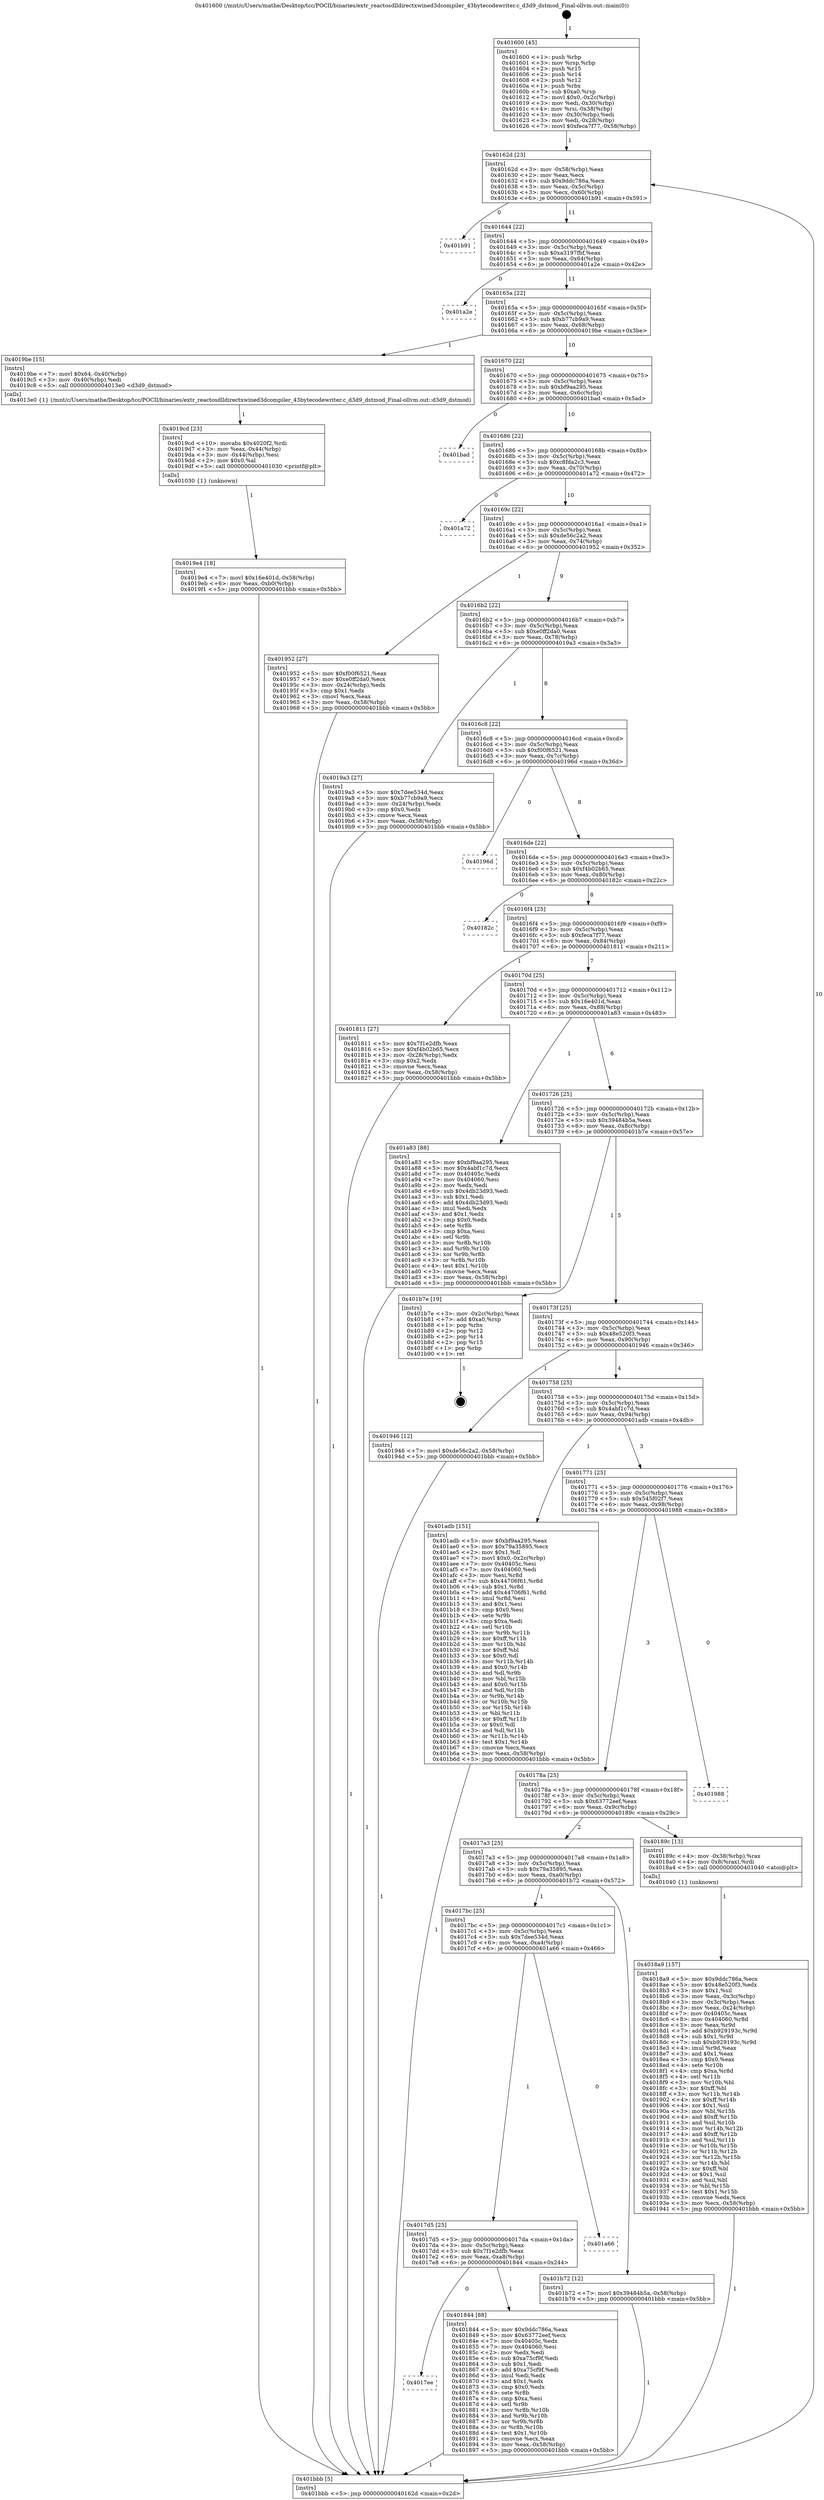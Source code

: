 digraph "0x401600" {
  label = "0x401600 (/mnt/c/Users/mathe/Desktop/tcc/POCII/binaries/extr_reactosdlldirectxwined3dcompiler_43bytecodewriter.c_d3d9_dstmod_Final-ollvm.out::main(0))"
  labelloc = "t"
  node[shape=record]

  Entry [label="",width=0.3,height=0.3,shape=circle,fillcolor=black,style=filled]
  "0x40162d" [label="{
     0x40162d [23]\l
     | [instrs]\l
     &nbsp;&nbsp;0x40162d \<+3\>: mov -0x58(%rbp),%eax\l
     &nbsp;&nbsp;0x401630 \<+2\>: mov %eax,%ecx\l
     &nbsp;&nbsp;0x401632 \<+6\>: sub $0x9ddc786a,%ecx\l
     &nbsp;&nbsp;0x401638 \<+3\>: mov %eax,-0x5c(%rbp)\l
     &nbsp;&nbsp;0x40163b \<+3\>: mov %ecx,-0x60(%rbp)\l
     &nbsp;&nbsp;0x40163e \<+6\>: je 0000000000401b91 \<main+0x591\>\l
  }"]
  "0x401b91" [label="{
     0x401b91\l
  }", style=dashed]
  "0x401644" [label="{
     0x401644 [22]\l
     | [instrs]\l
     &nbsp;&nbsp;0x401644 \<+5\>: jmp 0000000000401649 \<main+0x49\>\l
     &nbsp;&nbsp;0x401649 \<+3\>: mov -0x5c(%rbp),%eax\l
     &nbsp;&nbsp;0x40164c \<+5\>: sub $0xa3197fbf,%eax\l
     &nbsp;&nbsp;0x401651 \<+3\>: mov %eax,-0x64(%rbp)\l
     &nbsp;&nbsp;0x401654 \<+6\>: je 0000000000401a2e \<main+0x42e\>\l
  }"]
  Exit [label="",width=0.3,height=0.3,shape=circle,fillcolor=black,style=filled,peripheries=2]
  "0x401a2e" [label="{
     0x401a2e\l
  }", style=dashed]
  "0x40165a" [label="{
     0x40165a [22]\l
     | [instrs]\l
     &nbsp;&nbsp;0x40165a \<+5\>: jmp 000000000040165f \<main+0x5f\>\l
     &nbsp;&nbsp;0x40165f \<+3\>: mov -0x5c(%rbp),%eax\l
     &nbsp;&nbsp;0x401662 \<+5\>: sub $0xb77cb9a9,%eax\l
     &nbsp;&nbsp;0x401667 \<+3\>: mov %eax,-0x68(%rbp)\l
     &nbsp;&nbsp;0x40166a \<+6\>: je 00000000004019be \<main+0x3be\>\l
  }"]
  "0x4019e4" [label="{
     0x4019e4 [18]\l
     | [instrs]\l
     &nbsp;&nbsp;0x4019e4 \<+7\>: movl $0x16e401d,-0x58(%rbp)\l
     &nbsp;&nbsp;0x4019eb \<+6\>: mov %eax,-0xb0(%rbp)\l
     &nbsp;&nbsp;0x4019f1 \<+5\>: jmp 0000000000401bbb \<main+0x5bb\>\l
  }"]
  "0x4019be" [label="{
     0x4019be [15]\l
     | [instrs]\l
     &nbsp;&nbsp;0x4019be \<+7\>: movl $0x64,-0x40(%rbp)\l
     &nbsp;&nbsp;0x4019c5 \<+3\>: mov -0x40(%rbp),%edi\l
     &nbsp;&nbsp;0x4019c8 \<+5\>: call 00000000004013e0 \<d3d9_dstmod\>\l
     | [calls]\l
     &nbsp;&nbsp;0x4013e0 \{1\} (/mnt/c/Users/mathe/Desktop/tcc/POCII/binaries/extr_reactosdlldirectxwined3dcompiler_43bytecodewriter.c_d3d9_dstmod_Final-ollvm.out::d3d9_dstmod)\l
  }"]
  "0x401670" [label="{
     0x401670 [22]\l
     | [instrs]\l
     &nbsp;&nbsp;0x401670 \<+5\>: jmp 0000000000401675 \<main+0x75\>\l
     &nbsp;&nbsp;0x401675 \<+3\>: mov -0x5c(%rbp),%eax\l
     &nbsp;&nbsp;0x401678 \<+5\>: sub $0xbf9aa295,%eax\l
     &nbsp;&nbsp;0x40167d \<+3\>: mov %eax,-0x6c(%rbp)\l
     &nbsp;&nbsp;0x401680 \<+6\>: je 0000000000401bad \<main+0x5ad\>\l
  }"]
  "0x4019cd" [label="{
     0x4019cd [23]\l
     | [instrs]\l
     &nbsp;&nbsp;0x4019cd \<+10\>: movabs $0x4020f2,%rdi\l
     &nbsp;&nbsp;0x4019d7 \<+3\>: mov %eax,-0x44(%rbp)\l
     &nbsp;&nbsp;0x4019da \<+3\>: mov -0x44(%rbp),%esi\l
     &nbsp;&nbsp;0x4019dd \<+2\>: mov $0x0,%al\l
     &nbsp;&nbsp;0x4019df \<+5\>: call 0000000000401030 \<printf@plt\>\l
     | [calls]\l
     &nbsp;&nbsp;0x401030 \{1\} (unknown)\l
  }"]
  "0x401bad" [label="{
     0x401bad\l
  }", style=dashed]
  "0x401686" [label="{
     0x401686 [22]\l
     | [instrs]\l
     &nbsp;&nbsp;0x401686 \<+5\>: jmp 000000000040168b \<main+0x8b\>\l
     &nbsp;&nbsp;0x40168b \<+3\>: mov -0x5c(%rbp),%eax\l
     &nbsp;&nbsp;0x40168e \<+5\>: sub $0xc8fda2c3,%eax\l
     &nbsp;&nbsp;0x401693 \<+3\>: mov %eax,-0x70(%rbp)\l
     &nbsp;&nbsp;0x401696 \<+6\>: je 0000000000401a72 \<main+0x472\>\l
  }"]
  "0x4018a9" [label="{
     0x4018a9 [157]\l
     | [instrs]\l
     &nbsp;&nbsp;0x4018a9 \<+5\>: mov $0x9ddc786a,%ecx\l
     &nbsp;&nbsp;0x4018ae \<+5\>: mov $0x48e520f3,%edx\l
     &nbsp;&nbsp;0x4018b3 \<+3\>: mov $0x1,%sil\l
     &nbsp;&nbsp;0x4018b6 \<+3\>: mov %eax,-0x3c(%rbp)\l
     &nbsp;&nbsp;0x4018b9 \<+3\>: mov -0x3c(%rbp),%eax\l
     &nbsp;&nbsp;0x4018bc \<+3\>: mov %eax,-0x24(%rbp)\l
     &nbsp;&nbsp;0x4018bf \<+7\>: mov 0x40405c,%eax\l
     &nbsp;&nbsp;0x4018c6 \<+8\>: mov 0x404060,%r8d\l
     &nbsp;&nbsp;0x4018ce \<+3\>: mov %eax,%r9d\l
     &nbsp;&nbsp;0x4018d1 \<+7\>: add $0xb929193c,%r9d\l
     &nbsp;&nbsp;0x4018d8 \<+4\>: sub $0x1,%r9d\l
     &nbsp;&nbsp;0x4018dc \<+7\>: sub $0xb929193c,%r9d\l
     &nbsp;&nbsp;0x4018e3 \<+4\>: imul %r9d,%eax\l
     &nbsp;&nbsp;0x4018e7 \<+3\>: and $0x1,%eax\l
     &nbsp;&nbsp;0x4018ea \<+3\>: cmp $0x0,%eax\l
     &nbsp;&nbsp;0x4018ed \<+4\>: sete %r10b\l
     &nbsp;&nbsp;0x4018f1 \<+4\>: cmp $0xa,%r8d\l
     &nbsp;&nbsp;0x4018f5 \<+4\>: setl %r11b\l
     &nbsp;&nbsp;0x4018f9 \<+3\>: mov %r10b,%bl\l
     &nbsp;&nbsp;0x4018fc \<+3\>: xor $0xff,%bl\l
     &nbsp;&nbsp;0x4018ff \<+3\>: mov %r11b,%r14b\l
     &nbsp;&nbsp;0x401902 \<+4\>: xor $0xff,%r14b\l
     &nbsp;&nbsp;0x401906 \<+4\>: xor $0x1,%sil\l
     &nbsp;&nbsp;0x40190a \<+3\>: mov %bl,%r15b\l
     &nbsp;&nbsp;0x40190d \<+4\>: and $0xff,%r15b\l
     &nbsp;&nbsp;0x401911 \<+3\>: and %sil,%r10b\l
     &nbsp;&nbsp;0x401914 \<+3\>: mov %r14b,%r12b\l
     &nbsp;&nbsp;0x401917 \<+4\>: and $0xff,%r12b\l
     &nbsp;&nbsp;0x40191b \<+3\>: and %sil,%r11b\l
     &nbsp;&nbsp;0x40191e \<+3\>: or %r10b,%r15b\l
     &nbsp;&nbsp;0x401921 \<+3\>: or %r11b,%r12b\l
     &nbsp;&nbsp;0x401924 \<+3\>: xor %r12b,%r15b\l
     &nbsp;&nbsp;0x401927 \<+3\>: or %r14b,%bl\l
     &nbsp;&nbsp;0x40192a \<+3\>: xor $0xff,%bl\l
     &nbsp;&nbsp;0x40192d \<+4\>: or $0x1,%sil\l
     &nbsp;&nbsp;0x401931 \<+3\>: and %sil,%bl\l
     &nbsp;&nbsp;0x401934 \<+3\>: or %bl,%r15b\l
     &nbsp;&nbsp;0x401937 \<+4\>: test $0x1,%r15b\l
     &nbsp;&nbsp;0x40193b \<+3\>: cmovne %edx,%ecx\l
     &nbsp;&nbsp;0x40193e \<+3\>: mov %ecx,-0x58(%rbp)\l
     &nbsp;&nbsp;0x401941 \<+5\>: jmp 0000000000401bbb \<main+0x5bb\>\l
  }"]
  "0x401a72" [label="{
     0x401a72\l
  }", style=dashed]
  "0x40169c" [label="{
     0x40169c [22]\l
     | [instrs]\l
     &nbsp;&nbsp;0x40169c \<+5\>: jmp 00000000004016a1 \<main+0xa1\>\l
     &nbsp;&nbsp;0x4016a1 \<+3\>: mov -0x5c(%rbp),%eax\l
     &nbsp;&nbsp;0x4016a4 \<+5\>: sub $0xde56c2a2,%eax\l
     &nbsp;&nbsp;0x4016a9 \<+3\>: mov %eax,-0x74(%rbp)\l
     &nbsp;&nbsp;0x4016ac \<+6\>: je 0000000000401952 \<main+0x352\>\l
  }"]
  "0x4017ee" [label="{
     0x4017ee\l
  }", style=dashed]
  "0x401952" [label="{
     0x401952 [27]\l
     | [instrs]\l
     &nbsp;&nbsp;0x401952 \<+5\>: mov $0xf00f6521,%eax\l
     &nbsp;&nbsp;0x401957 \<+5\>: mov $0xe0ff2da0,%ecx\l
     &nbsp;&nbsp;0x40195c \<+3\>: mov -0x24(%rbp),%edx\l
     &nbsp;&nbsp;0x40195f \<+3\>: cmp $0x1,%edx\l
     &nbsp;&nbsp;0x401962 \<+3\>: cmovl %ecx,%eax\l
     &nbsp;&nbsp;0x401965 \<+3\>: mov %eax,-0x58(%rbp)\l
     &nbsp;&nbsp;0x401968 \<+5\>: jmp 0000000000401bbb \<main+0x5bb\>\l
  }"]
  "0x4016b2" [label="{
     0x4016b2 [22]\l
     | [instrs]\l
     &nbsp;&nbsp;0x4016b2 \<+5\>: jmp 00000000004016b7 \<main+0xb7\>\l
     &nbsp;&nbsp;0x4016b7 \<+3\>: mov -0x5c(%rbp),%eax\l
     &nbsp;&nbsp;0x4016ba \<+5\>: sub $0xe0ff2da0,%eax\l
     &nbsp;&nbsp;0x4016bf \<+3\>: mov %eax,-0x78(%rbp)\l
     &nbsp;&nbsp;0x4016c2 \<+6\>: je 00000000004019a3 \<main+0x3a3\>\l
  }"]
  "0x401844" [label="{
     0x401844 [88]\l
     | [instrs]\l
     &nbsp;&nbsp;0x401844 \<+5\>: mov $0x9ddc786a,%eax\l
     &nbsp;&nbsp;0x401849 \<+5\>: mov $0x63772eef,%ecx\l
     &nbsp;&nbsp;0x40184e \<+7\>: mov 0x40405c,%edx\l
     &nbsp;&nbsp;0x401855 \<+7\>: mov 0x404060,%esi\l
     &nbsp;&nbsp;0x40185c \<+2\>: mov %edx,%edi\l
     &nbsp;&nbsp;0x40185e \<+6\>: sub $0xa75cf9f,%edi\l
     &nbsp;&nbsp;0x401864 \<+3\>: sub $0x1,%edi\l
     &nbsp;&nbsp;0x401867 \<+6\>: add $0xa75cf9f,%edi\l
     &nbsp;&nbsp;0x40186d \<+3\>: imul %edi,%edx\l
     &nbsp;&nbsp;0x401870 \<+3\>: and $0x1,%edx\l
     &nbsp;&nbsp;0x401873 \<+3\>: cmp $0x0,%edx\l
     &nbsp;&nbsp;0x401876 \<+4\>: sete %r8b\l
     &nbsp;&nbsp;0x40187a \<+3\>: cmp $0xa,%esi\l
     &nbsp;&nbsp;0x40187d \<+4\>: setl %r9b\l
     &nbsp;&nbsp;0x401881 \<+3\>: mov %r8b,%r10b\l
     &nbsp;&nbsp;0x401884 \<+3\>: and %r9b,%r10b\l
     &nbsp;&nbsp;0x401887 \<+3\>: xor %r9b,%r8b\l
     &nbsp;&nbsp;0x40188a \<+3\>: or %r8b,%r10b\l
     &nbsp;&nbsp;0x40188d \<+4\>: test $0x1,%r10b\l
     &nbsp;&nbsp;0x401891 \<+3\>: cmovne %ecx,%eax\l
     &nbsp;&nbsp;0x401894 \<+3\>: mov %eax,-0x58(%rbp)\l
     &nbsp;&nbsp;0x401897 \<+5\>: jmp 0000000000401bbb \<main+0x5bb\>\l
  }"]
  "0x4019a3" [label="{
     0x4019a3 [27]\l
     | [instrs]\l
     &nbsp;&nbsp;0x4019a3 \<+5\>: mov $0x7dee534d,%eax\l
     &nbsp;&nbsp;0x4019a8 \<+5\>: mov $0xb77cb9a9,%ecx\l
     &nbsp;&nbsp;0x4019ad \<+3\>: mov -0x24(%rbp),%edx\l
     &nbsp;&nbsp;0x4019b0 \<+3\>: cmp $0x0,%edx\l
     &nbsp;&nbsp;0x4019b3 \<+3\>: cmove %ecx,%eax\l
     &nbsp;&nbsp;0x4019b6 \<+3\>: mov %eax,-0x58(%rbp)\l
     &nbsp;&nbsp;0x4019b9 \<+5\>: jmp 0000000000401bbb \<main+0x5bb\>\l
  }"]
  "0x4016c8" [label="{
     0x4016c8 [22]\l
     | [instrs]\l
     &nbsp;&nbsp;0x4016c8 \<+5\>: jmp 00000000004016cd \<main+0xcd\>\l
     &nbsp;&nbsp;0x4016cd \<+3\>: mov -0x5c(%rbp),%eax\l
     &nbsp;&nbsp;0x4016d0 \<+5\>: sub $0xf00f6521,%eax\l
     &nbsp;&nbsp;0x4016d5 \<+3\>: mov %eax,-0x7c(%rbp)\l
     &nbsp;&nbsp;0x4016d8 \<+6\>: je 000000000040196d \<main+0x36d\>\l
  }"]
  "0x4017d5" [label="{
     0x4017d5 [25]\l
     | [instrs]\l
     &nbsp;&nbsp;0x4017d5 \<+5\>: jmp 00000000004017da \<main+0x1da\>\l
     &nbsp;&nbsp;0x4017da \<+3\>: mov -0x5c(%rbp),%eax\l
     &nbsp;&nbsp;0x4017dd \<+5\>: sub $0x7f1e2dfb,%eax\l
     &nbsp;&nbsp;0x4017e2 \<+6\>: mov %eax,-0xa8(%rbp)\l
     &nbsp;&nbsp;0x4017e8 \<+6\>: je 0000000000401844 \<main+0x244\>\l
  }"]
  "0x40196d" [label="{
     0x40196d\l
  }", style=dashed]
  "0x4016de" [label="{
     0x4016de [22]\l
     | [instrs]\l
     &nbsp;&nbsp;0x4016de \<+5\>: jmp 00000000004016e3 \<main+0xe3\>\l
     &nbsp;&nbsp;0x4016e3 \<+3\>: mov -0x5c(%rbp),%eax\l
     &nbsp;&nbsp;0x4016e6 \<+5\>: sub $0xf4b02b65,%eax\l
     &nbsp;&nbsp;0x4016eb \<+3\>: mov %eax,-0x80(%rbp)\l
     &nbsp;&nbsp;0x4016ee \<+6\>: je 000000000040182c \<main+0x22c\>\l
  }"]
  "0x401a66" [label="{
     0x401a66\l
  }", style=dashed]
  "0x40182c" [label="{
     0x40182c\l
  }", style=dashed]
  "0x4016f4" [label="{
     0x4016f4 [25]\l
     | [instrs]\l
     &nbsp;&nbsp;0x4016f4 \<+5\>: jmp 00000000004016f9 \<main+0xf9\>\l
     &nbsp;&nbsp;0x4016f9 \<+3\>: mov -0x5c(%rbp),%eax\l
     &nbsp;&nbsp;0x4016fc \<+5\>: sub $0xfeca7f77,%eax\l
     &nbsp;&nbsp;0x401701 \<+6\>: mov %eax,-0x84(%rbp)\l
     &nbsp;&nbsp;0x401707 \<+6\>: je 0000000000401811 \<main+0x211\>\l
  }"]
  "0x4017bc" [label="{
     0x4017bc [25]\l
     | [instrs]\l
     &nbsp;&nbsp;0x4017bc \<+5\>: jmp 00000000004017c1 \<main+0x1c1\>\l
     &nbsp;&nbsp;0x4017c1 \<+3\>: mov -0x5c(%rbp),%eax\l
     &nbsp;&nbsp;0x4017c4 \<+5\>: sub $0x7dee534d,%eax\l
     &nbsp;&nbsp;0x4017c9 \<+6\>: mov %eax,-0xa4(%rbp)\l
     &nbsp;&nbsp;0x4017cf \<+6\>: je 0000000000401a66 \<main+0x466\>\l
  }"]
  "0x401811" [label="{
     0x401811 [27]\l
     | [instrs]\l
     &nbsp;&nbsp;0x401811 \<+5\>: mov $0x7f1e2dfb,%eax\l
     &nbsp;&nbsp;0x401816 \<+5\>: mov $0xf4b02b65,%ecx\l
     &nbsp;&nbsp;0x40181b \<+3\>: mov -0x28(%rbp),%edx\l
     &nbsp;&nbsp;0x40181e \<+3\>: cmp $0x2,%edx\l
     &nbsp;&nbsp;0x401821 \<+3\>: cmovne %ecx,%eax\l
     &nbsp;&nbsp;0x401824 \<+3\>: mov %eax,-0x58(%rbp)\l
     &nbsp;&nbsp;0x401827 \<+5\>: jmp 0000000000401bbb \<main+0x5bb\>\l
  }"]
  "0x40170d" [label="{
     0x40170d [25]\l
     | [instrs]\l
     &nbsp;&nbsp;0x40170d \<+5\>: jmp 0000000000401712 \<main+0x112\>\l
     &nbsp;&nbsp;0x401712 \<+3\>: mov -0x5c(%rbp),%eax\l
     &nbsp;&nbsp;0x401715 \<+5\>: sub $0x16e401d,%eax\l
     &nbsp;&nbsp;0x40171a \<+6\>: mov %eax,-0x88(%rbp)\l
     &nbsp;&nbsp;0x401720 \<+6\>: je 0000000000401a83 \<main+0x483\>\l
  }"]
  "0x401bbb" [label="{
     0x401bbb [5]\l
     | [instrs]\l
     &nbsp;&nbsp;0x401bbb \<+5\>: jmp 000000000040162d \<main+0x2d\>\l
  }"]
  "0x401600" [label="{
     0x401600 [45]\l
     | [instrs]\l
     &nbsp;&nbsp;0x401600 \<+1\>: push %rbp\l
     &nbsp;&nbsp;0x401601 \<+3\>: mov %rsp,%rbp\l
     &nbsp;&nbsp;0x401604 \<+2\>: push %r15\l
     &nbsp;&nbsp;0x401606 \<+2\>: push %r14\l
     &nbsp;&nbsp;0x401608 \<+2\>: push %r12\l
     &nbsp;&nbsp;0x40160a \<+1\>: push %rbx\l
     &nbsp;&nbsp;0x40160b \<+7\>: sub $0xa0,%rsp\l
     &nbsp;&nbsp;0x401612 \<+7\>: movl $0x0,-0x2c(%rbp)\l
     &nbsp;&nbsp;0x401619 \<+3\>: mov %edi,-0x30(%rbp)\l
     &nbsp;&nbsp;0x40161c \<+4\>: mov %rsi,-0x38(%rbp)\l
     &nbsp;&nbsp;0x401620 \<+3\>: mov -0x30(%rbp),%edi\l
     &nbsp;&nbsp;0x401623 \<+3\>: mov %edi,-0x28(%rbp)\l
     &nbsp;&nbsp;0x401626 \<+7\>: movl $0xfeca7f77,-0x58(%rbp)\l
  }"]
  "0x401b72" [label="{
     0x401b72 [12]\l
     | [instrs]\l
     &nbsp;&nbsp;0x401b72 \<+7\>: movl $0x39484b5a,-0x58(%rbp)\l
     &nbsp;&nbsp;0x401b79 \<+5\>: jmp 0000000000401bbb \<main+0x5bb\>\l
  }"]
  "0x401a83" [label="{
     0x401a83 [88]\l
     | [instrs]\l
     &nbsp;&nbsp;0x401a83 \<+5\>: mov $0xbf9aa295,%eax\l
     &nbsp;&nbsp;0x401a88 \<+5\>: mov $0x4abf1c7d,%ecx\l
     &nbsp;&nbsp;0x401a8d \<+7\>: mov 0x40405c,%edx\l
     &nbsp;&nbsp;0x401a94 \<+7\>: mov 0x404060,%esi\l
     &nbsp;&nbsp;0x401a9b \<+2\>: mov %edx,%edi\l
     &nbsp;&nbsp;0x401a9d \<+6\>: sub $0x4db23d93,%edi\l
     &nbsp;&nbsp;0x401aa3 \<+3\>: sub $0x1,%edi\l
     &nbsp;&nbsp;0x401aa6 \<+6\>: add $0x4db23d93,%edi\l
     &nbsp;&nbsp;0x401aac \<+3\>: imul %edi,%edx\l
     &nbsp;&nbsp;0x401aaf \<+3\>: and $0x1,%edx\l
     &nbsp;&nbsp;0x401ab2 \<+3\>: cmp $0x0,%edx\l
     &nbsp;&nbsp;0x401ab5 \<+4\>: sete %r8b\l
     &nbsp;&nbsp;0x401ab9 \<+3\>: cmp $0xa,%esi\l
     &nbsp;&nbsp;0x401abc \<+4\>: setl %r9b\l
     &nbsp;&nbsp;0x401ac0 \<+3\>: mov %r8b,%r10b\l
     &nbsp;&nbsp;0x401ac3 \<+3\>: and %r9b,%r10b\l
     &nbsp;&nbsp;0x401ac6 \<+3\>: xor %r9b,%r8b\l
     &nbsp;&nbsp;0x401ac9 \<+3\>: or %r8b,%r10b\l
     &nbsp;&nbsp;0x401acc \<+4\>: test $0x1,%r10b\l
     &nbsp;&nbsp;0x401ad0 \<+3\>: cmovne %ecx,%eax\l
     &nbsp;&nbsp;0x401ad3 \<+3\>: mov %eax,-0x58(%rbp)\l
     &nbsp;&nbsp;0x401ad6 \<+5\>: jmp 0000000000401bbb \<main+0x5bb\>\l
  }"]
  "0x401726" [label="{
     0x401726 [25]\l
     | [instrs]\l
     &nbsp;&nbsp;0x401726 \<+5\>: jmp 000000000040172b \<main+0x12b\>\l
     &nbsp;&nbsp;0x40172b \<+3\>: mov -0x5c(%rbp),%eax\l
     &nbsp;&nbsp;0x40172e \<+5\>: sub $0x39484b5a,%eax\l
     &nbsp;&nbsp;0x401733 \<+6\>: mov %eax,-0x8c(%rbp)\l
     &nbsp;&nbsp;0x401739 \<+6\>: je 0000000000401b7e \<main+0x57e\>\l
  }"]
  "0x4017a3" [label="{
     0x4017a3 [25]\l
     | [instrs]\l
     &nbsp;&nbsp;0x4017a3 \<+5\>: jmp 00000000004017a8 \<main+0x1a8\>\l
     &nbsp;&nbsp;0x4017a8 \<+3\>: mov -0x5c(%rbp),%eax\l
     &nbsp;&nbsp;0x4017ab \<+5\>: sub $0x79a35895,%eax\l
     &nbsp;&nbsp;0x4017b0 \<+6\>: mov %eax,-0xa0(%rbp)\l
     &nbsp;&nbsp;0x4017b6 \<+6\>: je 0000000000401b72 \<main+0x572\>\l
  }"]
  "0x401b7e" [label="{
     0x401b7e [19]\l
     | [instrs]\l
     &nbsp;&nbsp;0x401b7e \<+3\>: mov -0x2c(%rbp),%eax\l
     &nbsp;&nbsp;0x401b81 \<+7\>: add $0xa0,%rsp\l
     &nbsp;&nbsp;0x401b88 \<+1\>: pop %rbx\l
     &nbsp;&nbsp;0x401b89 \<+2\>: pop %r12\l
     &nbsp;&nbsp;0x401b8b \<+2\>: pop %r14\l
     &nbsp;&nbsp;0x401b8d \<+2\>: pop %r15\l
     &nbsp;&nbsp;0x401b8f \<+1\>: pop %rbp\l
     &nbsp;&nbsp;0x401b90 \<+1\>: ret\l
  }"]
  "0x40173f" [label="{
     0x40173f [25]\l
     | [instrs]\l
     &nbsp;&nbsp;0x40173f \<+5\>: jmp 0000000000401744 \<main+0x144\>\l
     &nbsp;&nbsp;0x401744 \<+3\>: mov -0x5c(%rbp),%eax\l
     &nbsp;&nbsp;0x401747 \<+5\>: sub $0x48e520f3,%eax\l
     &nbsp;&nbsp;0x40174c \<+6\>: mov %eax,-0x90(%rbp)\l
     &nbsp;&nbsp;0x401752 \<+6\>: je 0000000000401946 \<main+0x346\>\l
  }"]
  "0x40189c" [label="{
     0x40189c [13]\l
     | [instrs]\l
     &nbsp;&nbsp;0x40189c \<+4\>: mov -0x38(%rbp),%rax\l
     &nbsp;&nbsp;0x4018a0 \<+4\>: mov 0x8(%rax),%rdi\l
     &nbsp;&nbsp;0x4018a4 \<+5\>: call 0000000000401040 \<atoi@plt\>\l
     | [calls]\l
     &nbsp;&nbsp;0x401040 \{1\} (unknown)\l
  }"]
  "0x401946" [label="{
     0x401946 [12]\l
     | [instrs]\l
     &nbsp;&nbsp;0x401946 \<+7\>: movl $0xde56c2a2,-0x58(%rbp)\l
     &nbsp;&nbsp;0x40194d \<+5\>: jmp 0000000000401bbb \<main+0x5bb\>\l
  }"]
  "0x401758" [label="{
     0x401758 [25]\l
     | [instrs]\l
     &nbsp;&nbsp;0x401758 \<+5\>: jmp 000000000040175d \<main+0x15d\>\l
     &nbsp;&nbsp;0x40175d \<+3\>: mov -0x5c(%rbp),%eax\l
     &nbsp;&nbsp;0x401760 \<+5\>: sub $0x4abf1c7d,%eax\l
     &nbsp;&nbsp;0x401765 \<+6\>: mov %eax,-0x94(%rbp)\l
     &nbsp;&nbsp;0x40176b \<+6\>: je 0000000000401adb \<main+0x4db\>\l
  }"]
  "0x40178a" [label="{
     0x40178a [25]\l
     | [instrs]\l
     &nbsp;&nbsp;0x40178a \<+5\>: jmp 000000000040178f \<main+0x18f\>\l
     &nbsp;&nbsp;0x40178f \<+3\>: mov -0x5c(%rbp),%eax\l
     &nbsp;&nbsp;0x401792 \<+5\>: sub $0x63772eef,%eax\l
     &nbsp;&nbsp;0x401797 \<+6\>: mov %eax,-0x9c(%rbp)\l
     &nbsp;&nbsp;0x40179d \<+6\>: je 000000000040189c \<main+0x29c\>\l
  }"]
  "0x401adb" [label="{
     0x401adb [151]\l
     | [instrs]\l
     &nbsp;&nbsp;0x401adb \<+5\>: mov $0xbf9aa295,%eax\l
     &nbsp;&nbsp;0x401ae0 \<+5\>: mov $0x79a35895,%ecx\l
     &nbsp;&nbsp;0x401ae5 \<+2\>: mov $0x1,%dl\l
     &nbsp;&nbsp;0x401ae7 \<+7\>: movl $0x0,-0x2c(%rbp)\l
     &nbsp;&nbsp;0x401aee \<+7\>: mov 0x40405c,%esi\l
     &nbsp;&nbsp;0x401af5 \<+7\>: mov 0x404060,%edi\l
     &nbsp;&nbsp;0x401afc \<+3\>: mov %esi,%r8d\l
     &nbsp;&nbsp;0x401aff \<+7\>: sub $0x44706f61,%r8d\l
     &nbsp;&nbsp;0x401b06 \<+4\>: sub $0x1,%r8d\l
     &nbsp;&nbsp;0x401b0a \<+7\>: add $0x44706f61,%r8d\l
     &nbsp;&nbsp;0x401b11 \<+4\>: imul %r8d,%esi\l
     &nbsp;&nbsp;0x401b15 \<+3\>: and $0x1,%esi\l
     &nbsp;&nbsp;0x401b18 \<+3\>: cmp $0x0,%esi\l
     &nbsp;&nbsp;0x401b1b \<+4\>: sete %r9b\l
     &nbsp;&nbsp;0x401b1f \<+3\>: cmp $0xa,%edi\l
     &nbsp;&nbsp;0x401b22 \<+4\>: setl %r10b\l
     &nbsp;&nbsp;0x401b26 \<+3\>: mov %r9b,%r11b\l
     &nbsp;&nbsp;0x401b29 \<+4\>: xor $0xff,%r11b\l
     &nbsp;&nbsp;0x401b2d \<+3\>: mov %r10b,%bl\l
     &nbsp;&nbsp;0x401b30 \<+3\>: xor $0xff,%bl\l
     &nbsp;&nbsp;0x401b33 \<+3\>: xor $0x0,%dl\l
     &nbsp;&nbsp;0x401b36 \<+3\>: mov %r11b,%r14b\l
     &nbsp;&nbsp;0x401b39 \<+4\>: and $0x0,%r14b\l
     &nbsp;&nbsp;0x401b3d \<+3\>: and %dl,%r9b\l
     &nbsp;&nbsp;0x401b40 \<+3\>: mov %bl,%r15b\l
     &nbsp;&nbsp;0x401b43 \<+4\>: and $0x0,%r15b\l
     &nbsp;&nbsp;0x401b47 \<+3\>: and %dl,%r10b\l
     &nbsp;&nbsp;0x401b4a \<+3\>: or %r9b,%r14b\l
     &nbsp;&nbsp;0x401b4d \<+3\>: or %r10b,%r15b\l
     &nbsp;&nbsp;0x401b50 \<+3\>: xor %r15b,%r14b\l
     &nbsp;&nbsp;0x401b53 \<+3\>: or %bl,%r11b\l
     &nbsp;&nbsp;0x401b56 \<+4\>: xor $0xff,%r11b\l
     &nbsp;&nbsp;0x401b5a \<+3\>: or $0x0,%dl\l
     &nbsp;&nbsp;0x401b5d \<+3\>: and %dl,%r11b\l
     &nbsp;&nbsp;0x401b60 \<+3\>: or %r11b,%r14b\l
     &nbsp;&nbsp;0x401b63 \<+4\>: test $0x1,%r14b\l
     &nbsp;&nbsp;0x401b67 \<+3\>: cmovne %ecx,%eax\l
     &nbsp;&nbsp;0x401b6a \<+3\>: mov %eax,-0x58(%rbp)\l
     &nbsp;&nbsp;0x401b6d \<+5\>: jmp 0000000000401bbb \<main+0x5bb\>\l
  }"]
  "0x401771" [label="{
     0x401771 [25]\l
     | [instrs]\l
     &nbsp;&nbsp;0x401771 \<+5\>: jmp 0000000000401776 \<main+0x176\>\l
     &nbsp;&nbsp;0x401776 \<+3\>: mov -0x5c(%rbp),%eax\l
     &nbsp;&nbsp;0x401779 \<+5\>: sub $0x545f02f7,%eax\l
     &nbsp;&nbsp;0x40177e \<+6\>: mov %eax,-0x98(%rbp)\l
     &nbsp;&nbsp;0x401784 \<+6\>: je 0000000000401988 \<main+0x388\>\l
  }"]
  "0x401988" [label="{
     0x401988\l
  }", style=dashed]
  Entry -> "0x401600" [label=" 1"]
  "0x40162d" -> "0x401b91" [label=" 0"]
  "0x40162d" -> "0x401644" [label=" 11"]
  "0x401b7e" -> Exit [label=" 1"]
  "0x401644" -> "0x401a2e" [label=" 0"]
  "0x401644" -> "0x40165a" [label=" 11"]
  "0x401b72" -> "0x401bbb" [label=" 1"]
  "0x40165a" -> "0x4019be" [label=" 1"]
  "0x40165a" -> "0x401670" [label=" 10"]
  "0x401adb" -> "0x401bbb" [label=" 1"]
  "0x401670" -> "0x401bad" [label=" 0"]
  "0x401670" -> "0x401686" [label=" 10"]
  "0x401a83" -> "0x401bbb" [label=" 1"]
  "0x401686" -> "0x401a72" [label=" 0"]
  "0x401686" -> "0x40169c" [label=" 10"]
  "0x4019e4" -> "0x401bbb" [label=" 1"]
  "0x40169c" -> "0x401952" [label=" 1"]
  "0x40169c" -> "0x4016b2" [label=" 9"]
  "0x4019cd" -> "0x4019e4" [label=" 1"]
  "0x4016b2" -> "0x4019a3" [label=" 1"]
  "0x4016b2" -> "0x4016c8" [label=" 8"]
  "0x4019be" -> "0x4019cd" [label=" 1"]
  "0x4016c8" -> "0x40196d" [label=" 0"]
  "0x4016c8" -> "0x4016de" [label=" 8"]
  "0x401952" -> "0x401bbb" [label=" 1"]
  "0x4016de" -> "0x40182c" [label=" 0"]
  "0x4016de" -> "0x4016f4" [label=" 8"]
  "0x401946" -> "0x401bbb" [label=" 1"]
  "0x4016f4" -> "0x401811" [label=" 1"]
  "0x4016f4" -> "0x40170d" [label=" 7"]
  "0x401811" -> "0x401bbb" [label=" 1"]
  "0x401600" -> "0x40162d" [label=" 1"]
  "0x401bbb" -> "0x40162d" [label=" 10"]
  "0x40189c" -> "0x4018a9" [label=" 1"]
  "0x40170d" -> "0x401a83" [label=" 1"]
  "0x40170d" -> "0x401726" [label=" 6"]
  "0x401844" -> "0x401bbb" [label=" 1"]
  "0x401726" -> "0x401b7e" [label=" 1"]
  "0x401726" -> "0x40173f" [label=" 5"]
  "0x4017d5" -> "0x401844" [label=" 1"]
  "0x40173f" -> "0x401946" [label=" 1"]
  "0x40173f" -> "0x401758" [label=" 4"]
  "0x4019a3" -> "0x401bbb" [label=" 1"]
  "0x401758" -> "0x401adb" [label=" 1"]
  "0x401758" -> "0x401771" [label=" 3"]
  "0x4017bc" -> "0x401a66" [label=" 0"]
  "0x401771" -> "0x401988" [label=" 0"]
  "0x401771" -> "0x40178a" [label=" 3"]
  "0x4017bc" -> "0x4017d5" [label=" 1"]
  "0x40178a" -> "0x40189c" [label=" 1"]
  "0x40178a" -> "0x4017a3" [label=" 2"]
  "0x4017d5" -> "0x4017ee" [label=" 0"]
  "0x4017a3" -> "0x401b72" [label=" 1"]
  "0x4017a3" -> "0x4017bc" [label=" 1"]
  "0x4018a9" -> "0x401bbb" [label=" 1"]
}
